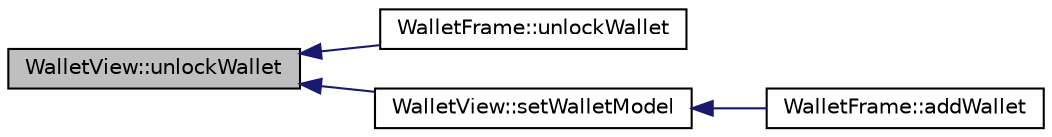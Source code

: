 digraph "WalletView::unlockWallet"
{
  edge [fontname="Helvetica",fontsize="10",labelfontname="Helvetica",labelfontsize="10"];
  node [fontname="Helvetica",fontsize="10",shape=record];
  rankdir="LR";
  Node608 [label="WalletView::unlockWallet",height=0.2,width=0.4,color="black", fillcolor="grey75", style="filled", fontcolor="black"];
  Node608 -> Node609 [dir="back",color="midnightblue",fontsize="10",style="solid",fontname="Helvetica"];
  Node609 [label="WalletFrame::unlockWallet",height=0.2,width=0.4,color="black", fillcolor="white", style="filled",URL="$class_wallet_frame.html#a31b6e87c87b383ef53225b6c2b37f057",tooltip="Ask for passphrase to unlock wallet temporarily. "];
  Node608 -> Node610 [dir="back",color="midnightblue",fontsize="10",style="solid",fontname="Helvetica"];
  Node610 [label="WalletView::setWalletModel",height=0.2,width=0.4,color="black", fillcolor="white", style="filled",URL="$class_wallet_view.html#a0a37ff693a4f9c1e5ddc23f9cd3913be",tooltip="Set the wallet model. "];
  Node610 -> Node611 [dir="back",color="midnightblue",fontsize="10",style="solid",fontname="Helvetica"];
  Node611 [label="WalletFrame::addWallet",height=0.2,width=0.4,color="black", fillcolor="white", style="filled",URL="$class_wallet_frame.html#aa199c3f27654199d84c365cf86167d86"];
}

